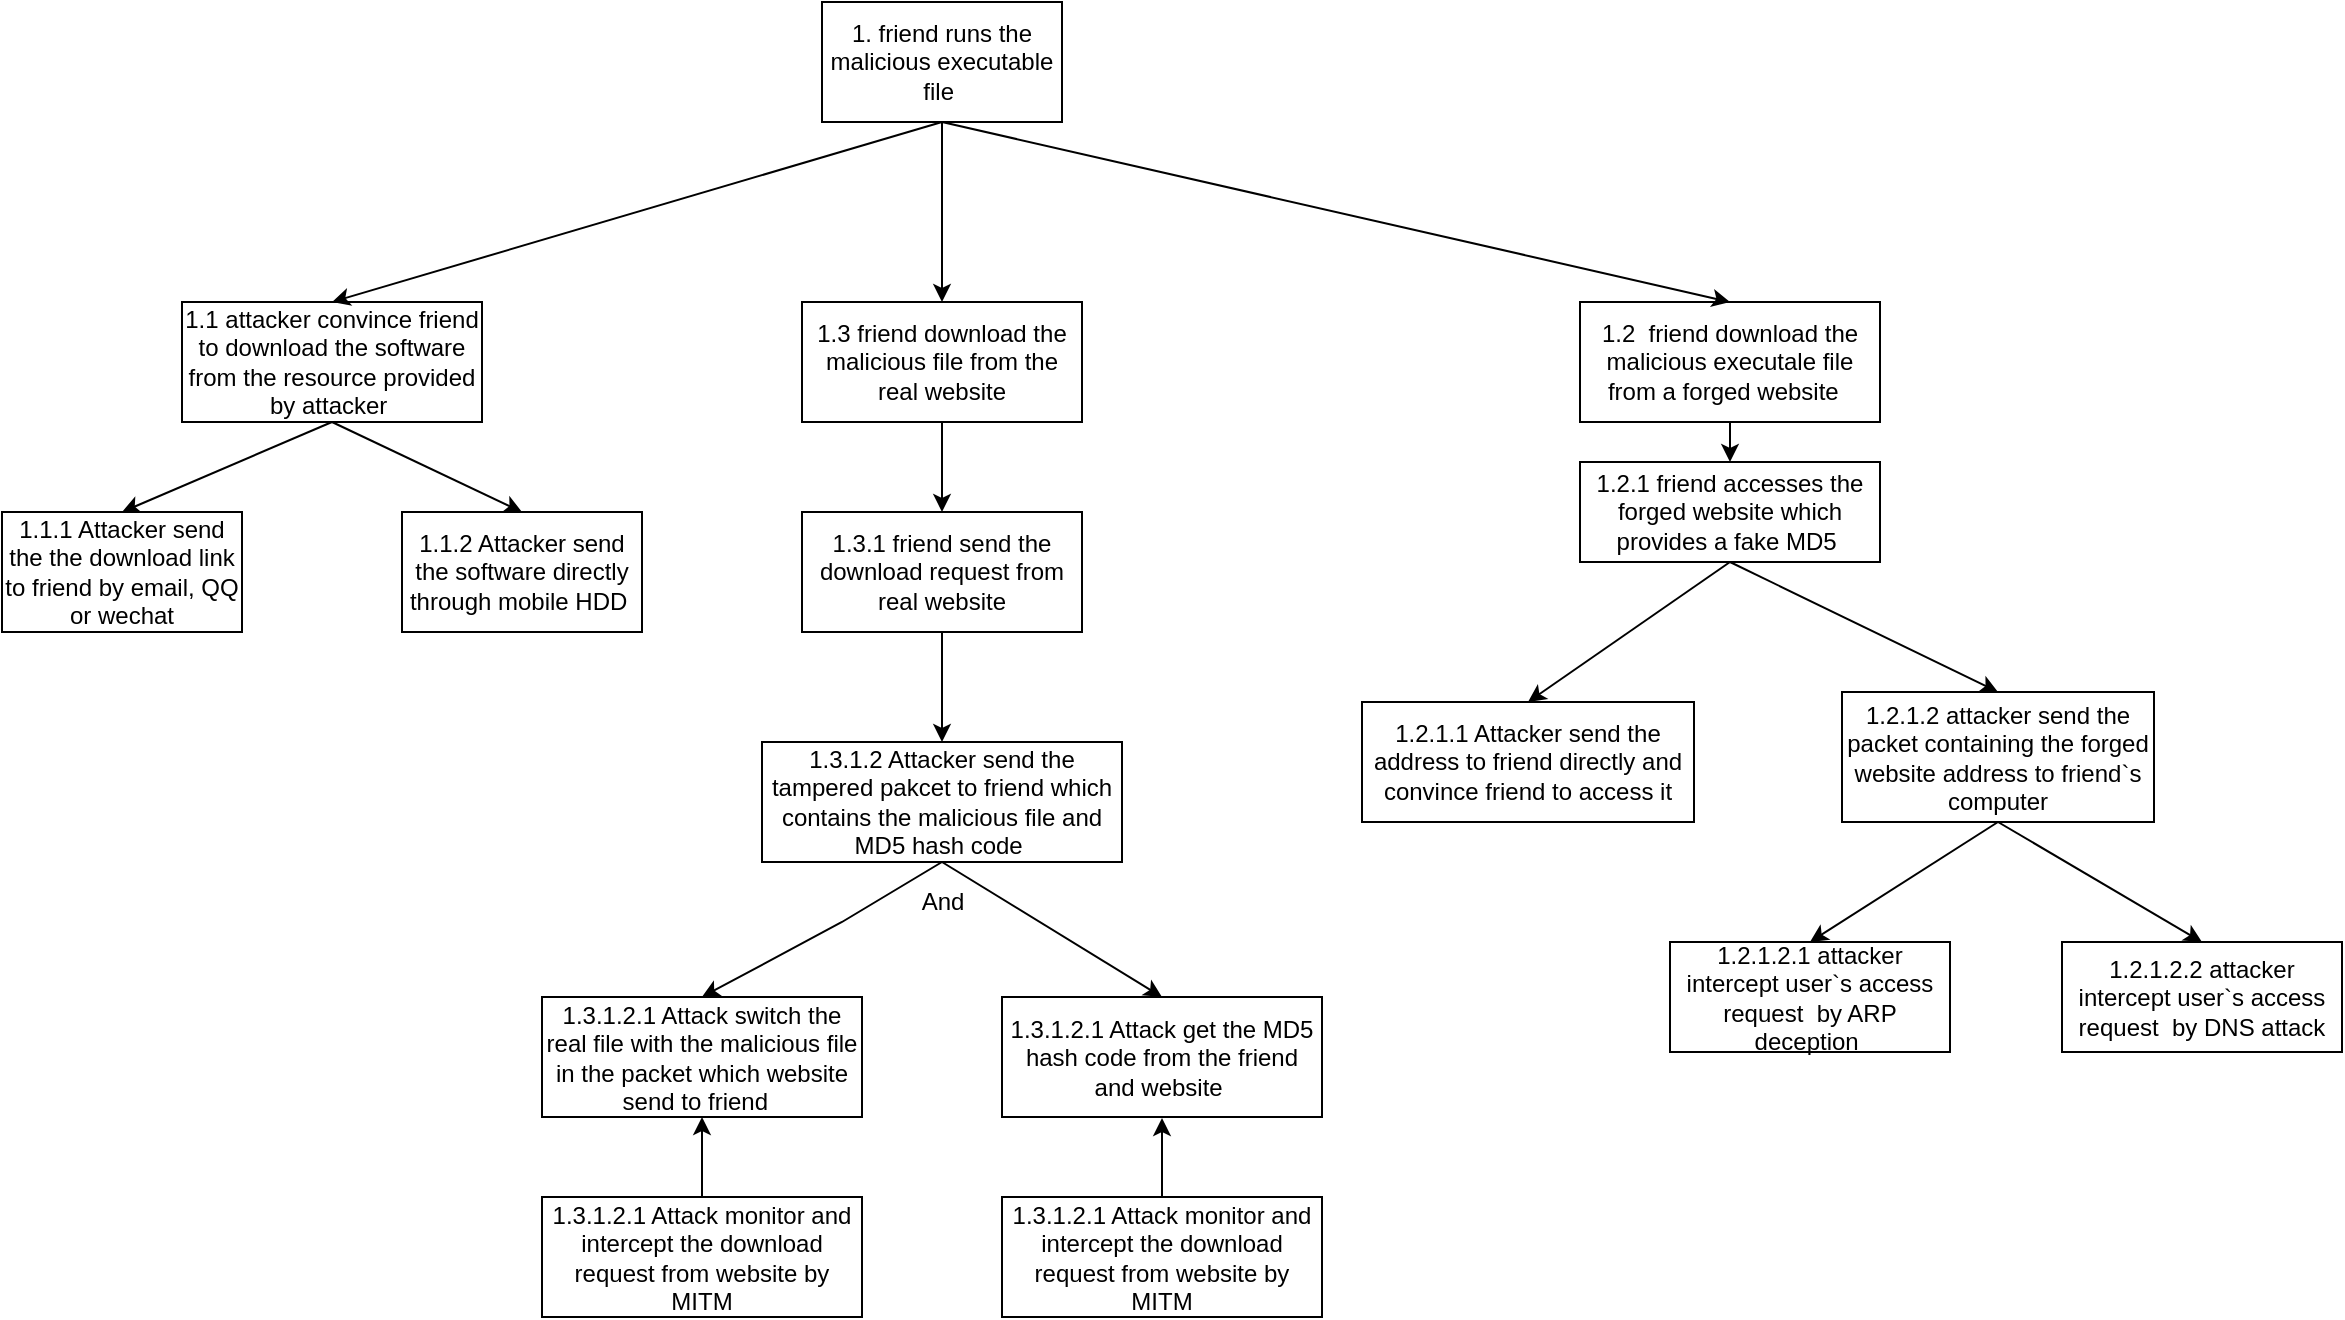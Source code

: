 <mxfile version="13.9.2" type="github">
  <diagram id="oNnapiWXpDdgXMv7tgSL" name="Page-1">
    <mxGraphModel dx="1640" dy="403" grid="1" gridSize="10" guides="1" tooltips="1" connect="1" arrows="1" fold="1" page="1" pageScale="1" pageWidth="827" pageHeight="1169" math="0" shadow="0">
      <root>
        <mxCell id="0" />
        <mxCell id="1" parent="0" />
        <mxCell id="6SX3i00tfd3ZIVTdmGOI-1" value="1. friend runs the malicious executable file&amp;nbsp;" style="rounded=0;whiteSpace=wrap;html=1;" parent="1" vertex="1">
          <mxGeometry x="-80" y="100" width="120" height="60" as="geometry" />
        </mxCell>
        <mxCell id="6SX3i00tfd3ZIVTdmGOI-2" value="1.1 attacker convince friend to download the software from the resource provided by attacker&amp;nbsp;" style="rounded=0;whiteSpace=wrap;html=1;" parent="1" vertex="1">
          <mxGeometry x="-400" y="250" width="150" height="60" as="geometry" />
        </mxCell>
        <mxCell id="6SX3i00tfd3ZIVTdmGOI-3" value="" style="endArrow=classic;html=1;exitX=0.5;exitY=1;exitDx=0;exitDy=0;entryX=0.5;entryY=0;entryDx=0;entryDy=0;" parent="1" source="6SX3i00tfd3ZIVTdmGOI-1" target="6SX3i00tfd3ZIVTdmGOI-2" edge="1">
          <mxGeometry width="50" height="50" relative="1" as="geometry">
            <mxPoint x="20" y="390" as="sourcePoint" />
            <mxPoint x="70" y="340" as="targetPoint" />
          </mxGeometry>
        </mxCell>
        <mxCell id="6SX3i00tfd3ZIVTdmGOI-4" value="1.2&amp;nbsp; friend download the malicious executale file from a forged website&amp;nbsp;&amp;nbsp;" style="rounded=0;whiteSpace=wrap;html=1;" parent="1" vertex="1">
          <mxGeometry x="299" y="250" width="150" height="60" as="geometry" />
        </mxCell>
        <mxCell id="6SX3i00tfd3ZIVTdmGOI-5" value="" style="endArrow=classic;html=1;exitX=0.5;exitY=1;exitDx=0;exitDy=0;entryX=0.5;entryY=0;entryDx=0;entryDy=0;" parent="1" source="6SX3i00tfd3ZIVTdmGOI-1" target="6SX3i00tfd3ZIVTdmGOI-4" edge="1">
          <mxGeometry width="50" height="50" relative="1" as="geometry">
            <mxPoint x="40" y="200" as="sourcePoint" />
            <mxPoint x="90" y="150" as="targetPoint" />
          </mxGeometry>
        </mxCell>
        <mxCell id="6SX3i00tfd3ZIVTdmGOI-7" value="" style="endArrow=classic;html=1;exitX=0.5;exitY=1;exitDx=0;exitDy=0;entryX=0.5;entryY=0;entryDx=0;entryDy=0;" parent="1" source="6SX3i00tfd3ZIVTdmGOI-1" target="mvmS6Ap56ttqC1PvQk6y-17" edge="1">
          <mxGeometry width="50" height="50" relative="1" as="geometry">
            <mxPoint x="90" y="200" as="sourcePoint" />
            <mxPoint x="420" y="130" as="targetPoint" />
          </mxGeometry>
        </mxCell>
        <mxCell id="6SX3i00tfd3ZIVTdmGOI-8" value="" style="endArrow=classic;html=1;exitX=0.5;exitY=1;exitDx=0;exitDy=0;entryX=0.5;entryY=0;entryDx=0;entryDy=0;" parent="1" source="6SX3i00tfd3ZIVTdmGOI-2" target="6SX3i00tfd3ZIVTdmGOI-9" edge="1">
          <mxGeometry width="50" height="50" relative="1" as="geometry">
            <mxPoint x="-300" y="355" as="sourcePoint" />
            <mxPoint x="-420" y="355" as="targetPoint" />
          </mxGeometry>
        </mxCell>
        <mxCell id="6SX3i00tfd3ZIVTdmGOI-9" value="1.1.1 Attacker send the the download link to friend by email, QQ or wechat" style="rounded=0;whiteSpace=wrap;html=1;" parent="1" vertex="1">
          <mxGeometry x="-490" y="355" width="120" height="60" as="geometry" />
        </mxCell>
        <mxCell id="6SX3i00tfd3ZIVTdmGOI-10" value="1.1.2 Attacker send the software directly through mobile HDD&amp;nbsp;" style="rounded=0;whiteSpace=wrap;html=1;" parent="1" vertex="1">
          <mxGeometry x="-290" y="355" width="120" height="60" as="geometry" />
        </mxCell>
        <mxCell id="6SX3i00tfd3ZIVTdmGOI-11" value="" style="endArrow=classic;html=1;exitX=0.5;exitY=1;exitDx=0;exitDy=0;entryX=0.5;entryY=0;entryDx=0;entryDy=0;" parent="1" source="6SX3i00tfd3ZIVTdmGOI-2" target="6SX3i00tfd3ZIVTdmGOI-10" edge="1">
          <mxGeometry width="50" height="50" relative="1" as="geometry">
            <mxPoint x="-330" y="325" as="sourcePoint" />
            <mxPoint x="-280" y="275" as="targetPoint" />
          </mxGeometry>
        </mxCell>
        <mxCell id="6SX3i00tfd3ZIVTdmGOI-15" value="1.2.1 friend accesses the forged website which provides a fake MD5&amp;nbsp;" style="rounded=0;whiteSpace=wrap;html=1;" parent="1" vertex="1">
          <mxGeometry x="299" y="330" width="150" height="50" as="geometry" />
        </mxCell>
        <mxCell id="6SX3i00tfd3ZIVTdmGOI-16" value="1.2.1.1 Attacker send the address to friend directly and convince friend to access it" style="rounded=0;whiteSpace=wrap;html=1;" parent="1" vertex="1">
          <mxGeometry x="190" y="450" width="166" height="60" as="geometry" />
        </mxCell>
        <mxCell id="6SX3i00tfd3ZIVTdmGOI-17" value="1.2.1.2.1 attacker intercept user`s access request&amp;nbsp; by ARP deception&amp;nbsp;" style="rounded=0;whiteSpace=wrap;html=1;" parent="1" vertex="1">
          <mxGeometry x="344" y="570" width="140" height="55" as="geometry" />
        </mxCell>
        <mxCell id="6SX3i00tfd3ZIVTdmGOI-18" value="" style="endArrow=classic;html=1;exitX=0.5;exitY=1;exitDx=0;exitDy=0;entryX=0.5;entryY=0;entryDx=0;entryDy=0;" parent="1" source="6SX3i00tfd3ZIVTdmGOI-4" target="6SX3i00tfd3ZIVTdmGOI-15" edge="1">
          <mxGeometry width="50" height="50" relative="1" as="geometry">
            <mxPoint x="354" y="410" as="sourcePoint" />
            <mxPoint x="404" y="360" as="targetPoint" />
          </mxGeometry>
        </mxCell>
        <mxCell id="6SX3i00tfd3ZIVTdmGOI-20" value="" style="endArrow=classic;html=1;exitX=0.5;exitY=1;exitDx=0;exitDy=0;entryX=0.5;entryY=0;entryDx=0;entryDy=0;" parent="1" target="6SX3i00tfd3ZIVTdmGOI-16" edge="1" source="6SX3i00tfd3ZIVTdmGOI-15">
          <mxGeometry width="50" height="50" relative="1" as="geometry">
            <mxPoint x="374" y="420" as="sourcePoint" />
            <mxPoint x="260" y="430" as="targetPoint" />
          </mxGeometry>
        </mxCell>
        <mxCell id="mvmS6Ap56ttqC1PvQk6y-1" value="1.2.1.2 attacker send the packet containing the forged website address to friend`s computer" style="rounded=0;whiteSpace=wrap;html=1;" vertex="1" parent="1">
          <mxGeometry x="430" y="445" width="156" height="65" as="geometry" />
        </mxCell>
        <mxCell id="mvmS6Ap56ttqC1PvQk6y-2" value="" style="endArrow=classic;html=1;exitX=0.5;exitY=1;exitDx=0;exitDy=0;entryX=0.5;entryY=0;entryDx=0;entryDy=0;" edge="1" parent="1" source="mvmS6Ap56ttqC1PvQk6y-1" target="6SX3i00tfd3ZIVTdmGOI-17">
          <mxGeometry width="50" height="50" relative="1" as="geometry">
            <mxPoint x="564" y="425" as="sourcePoint" />
            <mxPoint x="444" y="425" as="targetPoint" />
          </mxGeometry>
        </mxCell>
        <mxCell id="mvmS6Ap56ttqC1PvQk6y-3" value="" style="endArrow=classic;html=1;entryX=0.5;entryY=0;entryDx=0;entryDy=0;" edge="1" parent="1" target="mvmS6Ap56ttqC1PvQk6y-1">
          <mxGeometry width="50" height="50" relative="1" as="geometry">
            <mxPoint x="374" y="380" as="sourcePoint" />
            <mxPoint x="324" y="440" as="targetPoint" />
          </mxGeometry>
        </mxCell>
        <mxCell id="mvmS6Ap56ttqC1PvQk6y-4" value="1.2.1.2.2 attacker intercept user`s access request&amp;nbsp; by DNS attack" style="rounded=0;whiteSpace=wrap;html=1;" vertex="1" parent="1">
          <mxGeometry x="540" y="570" width="140" height="55" as="geometry" />
        </mxCell>
        <mxCell id="mvmS6Ap56ttqC1PvQk6y-5" value="" style="endArrow=classic;html=1;entryX=0.5;entryY=0;entryDx=0;entryDy=0;exitX=0.5;exitY=1;exitDx=0;exitDy=0;" edge="1" parent="1" source="mvmS6Ap56ttqC1PvQk6y-1" target="mvmS6Ap56ttqC1PvQk6y-4">
          <mxGeometry width="50" height="50" relative="1" as="geometry">
            <mxPoint x="374" y="530" as="sourcePoint" />
            <mxPoint x="314" y="570" as="targetPoint" />
          </mxGeometry>
        </mxCell>
        <mxCell id="mvmS6Ap56ttqC1PvQk6y-6" value="1.3.1 friend send the download request from real website" style="rounded=0;whiteSpace=wrap;html=1;" vertex="1" parent="1">
          <mxGeometry x="-90" y="355" width="140" height="60" as="geometry" />
        </mxCell>
        <mxCell id="mvmS6Ap56ttqC1PvQk6y-12" value="1.3.1.2.1 Attack switch the real file with the malicious file in the packet which website send to friend&amp;nbsp;&amp;nbsp;" style="rounded=0;whiteSpace=wrap;html=1;" vertex="1" parent="1">
          <mxGeometry x="-220" y="597.5" width="160" height="60" as="geometry" />
        </mxCell>
        <mxCell id="mvmS6Ap56ttqC1PvQk6y-16" value="" style="edgeStyle=none;rounded=0;orthogonalLoop=1;jettySize=auto;html=1;exitX=0.5;exitY=1;exitDx=0;exitDy=0;entryX=0.5;entryY=0;entryDx=0;entryDy=0;" edge="1" parent="1" source="mvmS6Ap56ttqC1PvQk6y-13" target="mvmS6Ap56ttqC1PvQk6y-12">
          <mxGeometry relative="1" as="geometry">
            <mxPoint x="60" y="590" as="targetPoint" />
            <Array as="points">
              <mxPoint x="-70" y="560" />
            </Array>
          </mxGeometry>
        </mxCell>
        <mxCell id="mvmS6Ap56ttqC1PvQk6y-22" style="rounded=0;orthogonalLoop=1;jettySize=auto;html=1;exitX=0.5;exitY=1;exitDx=0;exitDy=0;entryX=0.5;entryY=0;entryDx=0;entryDy=0;" edge="1" parent="1" source="mvmS6Ap56ttqC1PvQk6y-13" target="mvmS6Ap56ttqC1PvQk6y-23">
          <mxGeometry relative="1" as="geometry">
            <mxPoint x="40" y="600" as="targetPoint" />
          </mxGeometry>
        </mxCell>
        <mxCell id="mvmS6Ap56ttqC1PvQk6y-13" value="1.3.1.2 Attacker send the tampered pakcet to friend which contains the malicious file and MD5 hash code&amp;nbsp;" style="rounded=0;whiteSpace=wrap;html=1;" vertex="1" parent="1">
          <mxGeometry x="-110" y="470" width="180" height="60" as="geometry" />
        </mxCell>
        <mxCell id="mvmS6Ap56ttqC1PvQk6y-15" style="rounded=0;orthogonalLoop=1;jettySize=auto;html=1;entryX=0.5;entryY=0;entryDx=0;entryDy=0;exitX=0.5;exitY=1;exitDx=0;exitDy=0;" edge="1" parent="1" source="mvmS6Ap56ttqC1PvQk6y-6" target="mvmS6Ap56ttqC1PvQk6y-13">
          <mxGeometry relative="1" as="geometry">
            <mxPoint x="35" y="450" as="sourcePoint" />
            <mxPoint x="-70" y="500.0" as="targetPoint" />
          </mxGeometry>
        </mxCell>
        <mxCell id="mvmS6Ap56ttqC1PvQk6y-18" style="edgeStyle=none;rounded=0;orthogonalLoop=1;jettySize=auto;html=1;entryX=0.5;entryY=0;entryDx=0;entryDy=0;exitX=0.5;exitY=1;exitDx=0;exitDy=0;" edge="1" parent="1" source="mvmS6Ap56ttqC1PvQk6y-17" target="mvmS6Ap56ttqC1PvQk6y-6">
          <mxGeometry relative="1" as="geometry" />
        </mxCell>
        <mxCell id="mvmS6Ap56ttqC1PvQk6y-17" value="1.3 friend download the malicious file from the real website" style="rounded=0;whiteSpace=wrap;html=1;" vertex="1" parent="1">
          <mxGeometry x="-90" y="250" width="140" height="60" as="geometry" />
        </mxCell>
        <mxCell id="mvmS6Ap56ttqC1PvQk6y-21" style="edgeStyle=orthogonalEdgeStyle;rounded=0;orthogonalLoop=1;jettySize=auto;html=1;entryX=0.5;entryY=1;entryDx=0;entryDy=0;" edge="1" parent="1" source="mvmS6Ap56ttqC1PvQk6y-20" target="mvmS6Ap56ttqC1PvQk6y-12">
          <mxGeometry relative="1" as="geometry" />
        </mxCell>
        <mxCell id="mvmS6Ap56ttqC1PvQk6y-20" value="1.3.1.2.1 Attack monitor and intercept the download request from website by MITM" style="rounded=0;whiteSpace=wrap;html=1;" vertex="1" parent="1">
          <mxGeometry x="-220" y="697.5" width="160" height="60" as="geometry" />
        </mxCell>
        <mxCell id="mvmS6Ap56ttqC1PvQk6y-23" value="1.3.1.2.1 Attack get the MD5 hash code from the friend and website&amp;nbsp;" style="rounded=0;whiteSpace=wrap;html=1;" vertex="1" parent="1">
          <mxGeometry x="10" y="597.5" width="160" height="60" as="geometry" />
        </mxCell>
        <mxCell id="mvmS6Ap56ttqC1PvQk6y-24" value="And" style="text;html=1;align=center;verticalAlign=middle;resizable=0;points=[];autosize=1;" vertex="1" parent="1">
          <mxGeometry x="-40" y="540" width="40" height="20" as="geometry" />
        </mxCell>
        <mxCell id="mvmS6Ap56ttqC1PvQk6y-27" style="edgeStyle=orthogonalEdgeStyle;rounded=0;orthogonalLoop=1;jettySize=auto;html=1;" edge="1" parent="1" source="mvmS6Ap56ttqC1PvQk6y-28">
          <mxGeometry relative="1" as="geometry">
            <mxPoint x="90" y="658" as="targetPoint" />
          </mxGeometry>
        </mxCell>
        <mxCell id="mvmS6Ap56ttqC1PvQk6y-28" value="1.3.1.2.1 Attack monitor and intercept the download request from website by MITM" style="rounded=0;whiteSpace=wrap;html=1;" vertex="1" parent="1">
          <mxGeometry x="10" y="697.5" width="160" height="60" as="geometry" />
        </mxCell>
      </root>
    </mxGraphModel>
  </diagram>
</mxfile>
